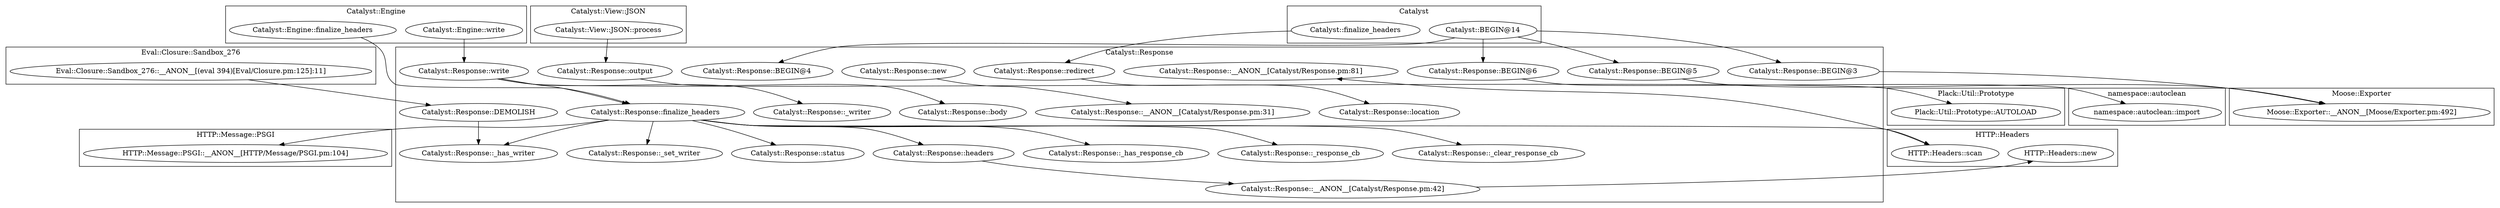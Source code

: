 digraph {
graph [overlap=false]
subgraph cluster_Catalyst {
	label="Catalyst";
	"Catalyst::finalize_headers";
	"Catalyst::BEGIN@14";
}
subgraph cluster_HTTP_Headers {
	label="HTTP::Headers";
	"HTTP::Headers::new";
	"HTTP::Headers::scan";
}
subgraph cluster_Catalyst_View_JSON {
	label="Catalyst::View::JSON";
	"Catalyst::View::JSON::process";
}
subgraph cluster_HTTP_Message_PSGI {
	label="HTTP::Message::PSGI";
	"HTTP::Message::PSGI::__ANON__[HTTP/Message/PSGI.pm:104]";
}
subgraph cluster_Eval_Closure_Sandbox_276 {
	label="Eval::Closure::Sandbox_276";
	"Eval::Closure::Sandbox_276::__ANON__[(eval 394)[Eval/Closure.pm:125]:11]";
}
subgraph cluster_Catalyst_Engine {
	label="Catalyst::Engine";
	"Catalyst::Engine::finalize_headers";
	"Catalyst::Engine::write";
}
subgraph cluster_Plack_Util_Prototype {
	label="Plack::Util::Prototype";
	"Plack::Util::Prototype::AUTOLOAD";
}
subgraph cluster_Moose_Exporter {
	label="Moose::Exporter";
	"Moose::Exporter::__ANON__[Moose/Exporter.pm:492]";
}
subgraph cluster_namespace_autoclean {
	label="namespace::autoclean";
	"namespace::autoclean::import";
}
subgraph cluster_Catalyst_Response {
	label="Catalyst::Response";
	"Catalyst::Response::new";
	"Catalyst::Response::write";
	"Catalyst::Response::finalize_headers";
	"Catalyst::Response::output";
	"Catalyst::Response::location";
	"Catalyst::Response::__ANON__[Catalyst/Response.pm:81]";
	"Catalyst::Response::_has_response_cb";
	"Catalyst::Response::_response_cb";
	"Catalyst::Response::BEGIN@6";
	"Catalyst::Response::DEMOLISH";
	"Catalyst::Response::_writer";
	"Catalyst::Response::__ANON__[Catalyst/Response.pm:31]";
	"Catalyst::Response::_clear_response_cb";
	"Catalyst::Response::BEGIN@5";
	"Catalyst::Response::_set_writer";
	"Catalyst::Response::BEGIN@3";
	"Catalyst::Response::__ANON__[Catalyst/Response.pm:42]";
	"Catalyst::Response::status";
	"Catalyst::Response::redirect";
	"Catalyst::Response::BEGIN@4";
	"Catalyst::Response::headers";
	"Catalyst::Response::body";
	"Catalyst::Response::_has_writer";
}
"Catalyst::Response::write" -> "Catalyst::Response::finalize_headers";
"Catalyst::Engine::finalize_headers" -> "Catalyst::Response::finalize_headers";
"Catalyst::BEGIN@14" -> "Catalyst::Response::BEGIN@5";
"Catalyst::Response::write" -> "Plack::Util::Prototype::AUTOLOAD";
"Catalyst::Response::finalize_headers" -> "Catalyst::Response::headers";
"Catalyst::BEGIN@14" -> "Catalyst::Response::BEGIN@3";
"Catalyst::Response::finalize_headers" -> "HTTP::Message::PSGI::__ANON__[HTTP/Message/PSGI.pm:104]";
"Catalyst::Response::finalize_headers" -> "Catalyst::Response::status";
"Catalyst::Response::headers" -> "Catalyst::Response::__ANON__[Catalyst/Response.pm:42]";
"Catalyst::Response::finalize_headers" -> "Catalyst::Response::_has_writer";
"Catalyst::Response::DEMOLISH" -> "Catalyst::Response::_has_writer";
"Eval::Closure::Sandbox_276::__ANON__[(eval 394)[Eval/Closure.pm:125]:11]" -> "Catalyst::Response::DEMOLISH";
"Catalyst::Response::write" -> "Catalyst::Response::_writer";
"Catalyst::Response::finalize_headers" -> "Catalyst::Response::_set_writer";
"Catalyst::Response::BEGIN@5" -> "Moose::Exporter::__ANON__[Moose/Exporter.pm:492]";
"Catalyst::Response::BEGIN@3" -> "Moose::Exporter::__ANON__[Moose/Exporter.pm:492]";
"Catalyst::View::JSON::process" -> "Catalyst::Response::output";
"Catalyst::Response::finalize_headers" -> "Catalyst::Response::_clear_response_cb";
"Catalyst::finalize_headers" -> "Catalyst::Response::redirect";
"Catalyst::Response::finalize_headers" -> "HTTP::Headers::scan";
"Catalyst::Response::finalize_headers" -> "Catalyst::Response::_has_response_cb";
"Catalyst::BEGIN@14" -> "Catalyst::Response::BEGIN@6";
"Catalyst::Response::output" -> "Catalyst::Response::body";
"HTTP::Headers::scan" -> "Catalyst::Response::__ANON__[Catalyst/Response.pm:81]";
"Catalyst::Response::BEGIN@6" -> "namespace::autoclean::import";
"Catalyst::Response::finalize_headers" -> "Catalyst::Response::_response_cb";
"Catalyst::BEGIN@14" -> "Catalyst::Response::BEGIN@4";
"Catalyst::Engine::write" -> "Catalyst::Response::write";
"Catalyst::Response::__ANON__[Catalyst/Response.pm:42]" -> "HTTP::Headers::new";
"Catalyst::Response::redirect" -> "Catalyst::Response::location";
"Catalyst::Response::new" -> "Catalyst::Response::__ANON__[Catalyst/Response.pm:31]";
}
